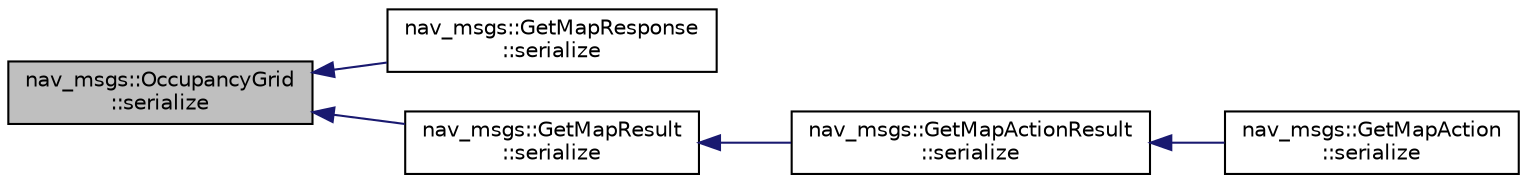 digraph "nav_msgs::OccupancyGrid::serialize"
{
  edge [fontname="Helvetica",fontsize="10",labelfontname="Helvetica",labelfontsize="10"];
  node [fontname="Helvetica",fontsize="10",shape=record];
  rankdir="LR";
  Node1 [label="nav_msgs::OccupancyGrid\l::serialize",height=0.2,width=0.4,color="black", fillcolor="grey75", style="filled" fontcolor="black"];
  Node1 -> Node2 [dir="back",color="midnightblue",fontsize="10",style="solid",fontname="Helvetica"];
  Node2 [label="nav_msgs::GetMapResponse\l::serialize",height=0.2,width=0.4,color="black", fillcolor="white", style="filled",URL="$classnav__msgs_1_1_get_map_response.html#a8af5fd3aff6968ca0a7b36844dc6b780"];
  Node1 -> Node3 [dir="back",color="midnightblue",fontsize="10",style="solid",fontname="Helvetica"];
  Node3 [label="nav_msgs::GetMapResult\l::serialize",height=0.2,width=0.4,color="black", fillcolor="white", style="filled",URL="$classnav__msgs_1_1_get_map_result.html#a45d5671c163ec58cd0e73f42bdaff64b"];
  Node3 -> Node4 [dir="back",color="midnightblue",fontsize="10",style="solid",fontname="Helvetica"];
  Node4 [label="nav_msgs::GetMapActionResult\l::serialize",height=0.2,width=0.4,color="black", fillcolor="white", style="filled",URL="$classnav__msgs_1_1_get_map_action_result.html#a894488d06f9e21a9d97d9dba6f5e55e3"];
  Node4 -> Node5 [dir="back",color="midnightblue",fontsize="10",style="solid",fontname="Helvetica"];
  Node5 [label="nav_msgs::GetMapAction\l::serialize",height=0.2,width=0.4,color="black", fillcolor="white", style="filled",URL="$classnav__msgs_1_1_get_map_action.html#a7498cde713776b8fdcc54fbece0d2a3b"];
}
